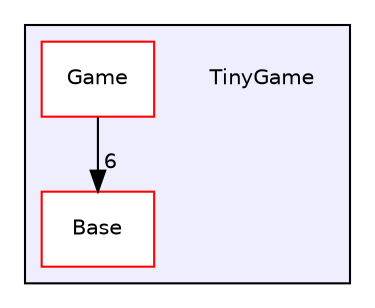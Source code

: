 digraph "C:/Users/maila/Documents/GitHub/TinyGame/TinyGame" {
  compound=true
  node [ fontsize="10", fontname="Helvetica"];
  edge [ labelfontsize="10", labelfontname="Helvetica"];
  subgraph clusterdir_abba61bbc914433e1c2a75a7082e7133 {
    graph [ bgcolor="#eeeeff", pencolor="black", label="" URL="dir_abba61bbc914433e1c2a75a7082e7133.html"];
    dir_abba61bbc914433e1c2a75a7082e7133 [shape=plaintext label="TinyGame"];
    dir_4e5098fc5bf43341f4ba0ce8acfd732c [shape=box label="Base" color="red" fillcolor="white" style="filled" URL="dir_4e5098fc5bf43341f4ba0ce8acfd732c.html"];
    dir_04eaaac0ff0817fe577b47fae5bf9f4f [shape=box label="Game" color="red" fillcolor="white" style="filled" URL="dir_04eaaac0ff0817fe577b47fae5bf9f4f.html"];
  }
  dir_04eaaac0ff0817fe577b47fae5bf9f4f->dir_4e5098fc5bf43341f4ba0ce8acfd732c [headlabel="6", labeldistance=1.5 headhref="dir_000019_000001.html"];
}
